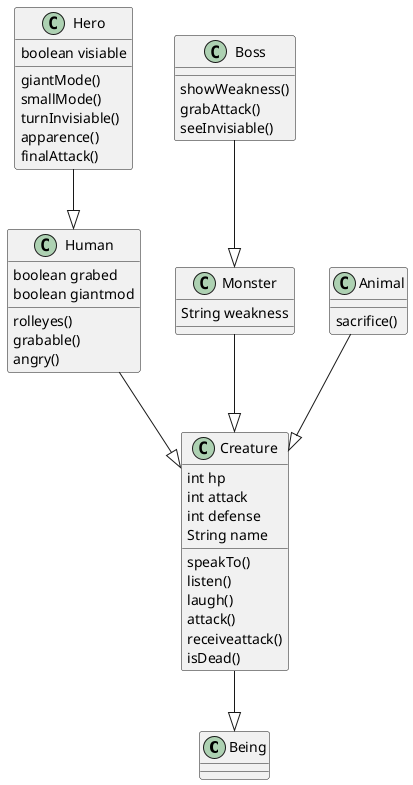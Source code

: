 @startuml

class Being

class Creature {

    int hp
    int attack
    int defense
    String name

    speakTo()
    listen()
    laugh()
    attack()
    receiveattack()
    isDead()
}

class Boss{

    showWeakness()
    grabAttack()
    seeInvisiable()
}
class Human{
    boolean grabed
    boolean giantmod

    rolleyes()
     grabable()
     angry()
}

class Monster{
    String weakness
}

class Animal{
    sacrifice()
}
class Hero{
    boolean visiable

   giantMode()
    smallMode()
   turnInvisiable()
    apparence()
    finalAttack()

}
Creature --|> Being


Human --|> Creature

Monster --|> Creature

Animal --|> Creature

Boss --|> Monster

Hero --|> Human

@enduml
